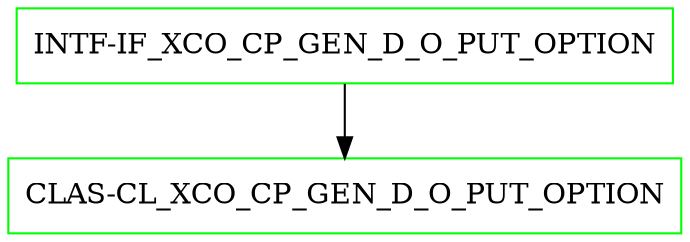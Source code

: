digraph G {
  "INTF-IF_XCO_CP_GEN_D_O_PUT_OPTION" [shape=box,color=green];
  "CLAS-CL_XCO_CP_GEN_D_O_PUT_OPTION" [shape=box,color=green,URL="./CLAS_CL_XCO_CP_GEN_D_O_PUT_OPTION.html"];
  "INTF-IF_XCO_CP_GEN_D_O_PUT_OPTION" -> "CLAS-CL_XCO_CP_GEN_D_O_PUT_OPTION";
}
